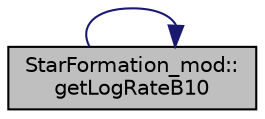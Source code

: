 digraph "StarFormation_mod::getLogRateB10"
{
 // LATEX_PDF_SIZE
  edge [fontname="Helvetica",fontsize="10",labelfontname="Helvetica",labelfontsize="10"];
  node [fontname="Helvetica",fontsize="10",shape=record];
  rankdir="RL";
  Node1 [label="StarFormation_mod::\lgetLogRateB10",height=0.2,width=0.4,color="black", fillcolor="grey75", style="filled", fontcolor="black",tooltip="Return the cosmic GRB formation rate according to the work of Butler et al. (2010)."];
  Node1 -> Node1 [dir="back",color="midnightblue",fontsize="10",style="solid",fontname="Helvetica"];
}
